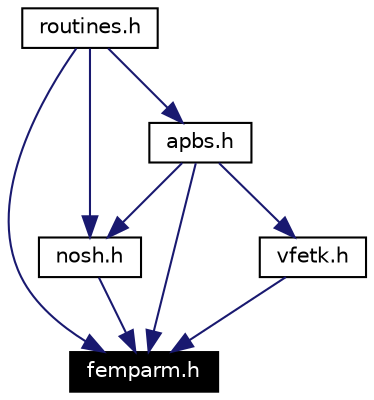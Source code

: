 digraph inheritance
{
  Node31 [shape="box",label="femparm.h",fontsize=10,height=0.2,width=0.4,fontname="Helvetica",color="black",style="filled" fontcolor="white"];
  Node32 -> Node31 [color="midnightblue",fontsize=10,style="solid",fontname="Helvetica"];
  Node32 [shape="box",label="nosh.h",fontsize=10,height=0.2,width=0.4,fontname="Helvetica",color="black",URL="$nosh_8h.html"];
  Node33 -> Node32 [color="midnightblue",fontsize=10,style="solid",fontname="Helvetica"];
  Node33 [shape="box",label="apbs.h",fontsize=10,height=0.2,width=0.4,fontname="Helvetica",color="black",URL="$apbs_8h.html"];
  Node34 -> Node33 [color="midnightblue",fontsize=10,style="solid",fontname="Helvetica"];
  Node34 [shape="box",label="routines.h",fontsize=10,height=0.2,width=0.4,fontname="Helvetica",color="black",URL="$routines_8h.html"];
  Node34 -> Node32 [color="midnightblue",fontsize=10,style="solid",fontname="Helvetica"];
  Node35 -> Node31 [color="midnightblue",fontsize=10,style="solid",fontname="Helvetica"];
  Node35 [shape="box",label="vfetk.h",fontsize=10,height=0.2,width=0.4,fontname="Helvetica",color="black",URL="$vfetk_8h.html"];
  Node33 -> Node35 [color="midnightblue",fontsize=10,style="solid",fontname="Helvetica"];
  Node33 -> Node31 [color="midnightblue",fontsize=10,style="solid",fontname="Helvetica"];
  Node34 -> Node31 [color="midnightblue",fontsize=10,style="solid",fontname="Helvetica"];
}
